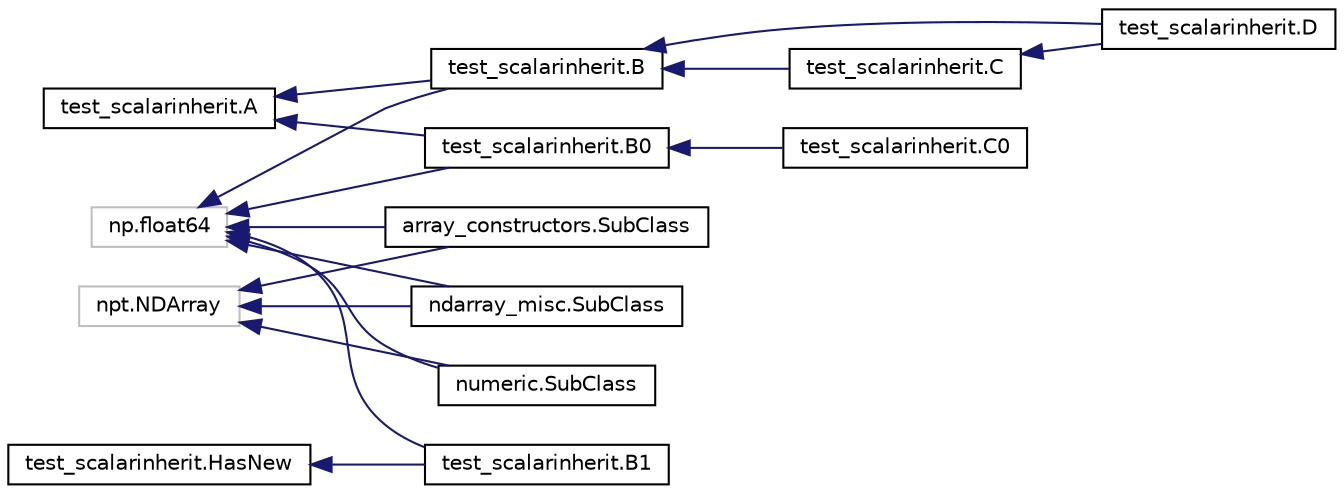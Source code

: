 digraph "Graphical Class Hierarchy"
{
 // LATEX_PDF_SIZE
  edge [fontname="Helvetica",fontsize="10",labelfontname="Helvetica",labelfontsize="10"];
  node [fontname="Helvetica",fontsize="10",shape=record];
  rankdir="LR";
  Node0 [label="test_scalarinherit.A",height=0.2,width=0.4,color="black", fillcolor="white", style="filled",URL="$classtest__scalarinherit_1_1A.html",tooltip=" "];
  Node0 -> Node1 [dir="back",color="midnightblue",fontsize="10",style="solid",fontname="Helvetica"];
  Node1 [label="test_scalarinherit.B",height=0.2,width=0.4,color="black", fillcolor="white", style="filled",URL="$classtest__scalarinherit_1_1B.html",tooltip=" "];
  Node1 -> Node2 [dir="back",color="midnightblue",fontsize="10",style="solid",fontname="Helvetica"];
  Node2 [label="test_scalarinherit.C",height=0.2,width=0.4,color="black", fillcolor="white", style="filled",URL="$classtest__scalarinherit_1_1C.html",tooltip=" "];
  Node2 -> Node3 [dir="back",color="midnightblue",fontsize="10",style="solid",fontname="Helvetica"];
  Node3 [label="test_scalarinherit.D",height=0.2,width=0.4,color="black", fillcolor="white", style="filled",URL="$classtest__scalarinherit_1_1D.html",tooltip=" "];
  Node1 -> Node3 [dir="back",color="midnightblue",fontsize="10",style="solid",fontname="Helvetica"];
  Node0 -> Node4 [dir="back",color="midnightblue",fontsize="10",style="solid",fontname="Helvetica"];
  Node4 [label="test_scalarinherit.B0",height=0.2,width=0.4,color="black", fillcolor="white", style="filled",URL="$classtest__scalarinherit_1_1B0.html",tooltip=" "];
  Node4 -> Node5 [dir="back",color="midnightblue",fontsize="10",style="solid",fontname="Helvetica"];
  Node5 [label="test_scalarinherit.C0",height=0.2,width=0.4,color="black", fillcolor="white", style="filled",URL="$classtest__scalarinherit_1_1C0.html",tooltip=" "];
  Node6089 [label="np.float64",height=0.2,width=0.4,color="grey75", fillcolor="white", style="filled",tooltip=" "];
  Node6089 -> Node6090 [dir="back",color="midnightblue",fontsize="10",style="solid",fontname="Helvetica"];
  Node6090 [label="array_constructors.SubClass",height=0.2,width=0.4,color="black", fillcolor="white", style="filled",URL="$classarray__constructors_1_1SubClass.html",tooltip=" "];
  Node6089 -> Node6091 [dir="back",color="midnightblue",fontsize="10",style="solid",fontname="Helvetica"];
  Node6091 [label="ndarray_misc.SubClass",height=0.2,width=0.4,color="black", fillcolor="white", style="filled",URL="$classndarray__misc_1_1SubClass.html",tooltip=" "];
  Node6089 -> Node6092 [dir="back",color="midnightblue",fontsize="10",style="solid",fontname="Helvetica"];
  Node6092 [label="numeric.SubClass",height=0.2,width=0.4,color="black", fillcolor="white", style="filled",URL="$classnumeric_1_1SubClass.html",tooltip=" "];
  Node6089 -> Node1 [dir="back",color="midnightblue",fontsize="10",style="solid",fontname="Helvetica"];
  Node6089 -> Node4 [dir="back",color="midnightblue",fontsize="10",style="solid",fontname="Helvetica"];
  Node6089 -> Node6093 [dir="back",color="midnightblue",fontsize="10",style="solid",fontname="Helvetica"];
  Node6093 [label="test_scalarinherit.B1",height=0.2,width=0.4,color="black", fillcolor="white", style="filled",URL="$classtest__scalarinherit_1_1B1.html",tooltip=" "];
  Node6576 [label="test_scalarinherit.HasNew",height=0.2,width=0.4,color="black", fillcolor="white", style="filled",URL="$classtest__scalarinherit_1_1HasNew.html",tooltip=" "];
  Node6576 -> Node6093 [dir="back",color="midnightblue",fontsize="10",style="solid",fontname="Helvetica"];
  Node9592 [label="npt.NDArray",height=0.2,width=0.4,color="grey75", fillcolor="white", style="filled",tooltip=" "];
  Node9592 -> Node6090 [dir="back",color="midnightblue",fontsize="10",style="solid",fontname="Helvetica"];
  Node9592 -> Node6091 [dir="back",color="midnightblue",fontsize="10",style="solid",fontname="Helvetica"];
  Node9592 -> Node6092 [dir="back",color="midnightblue",fontsize="10",style="solid",fontname="Helvetica"];
}
